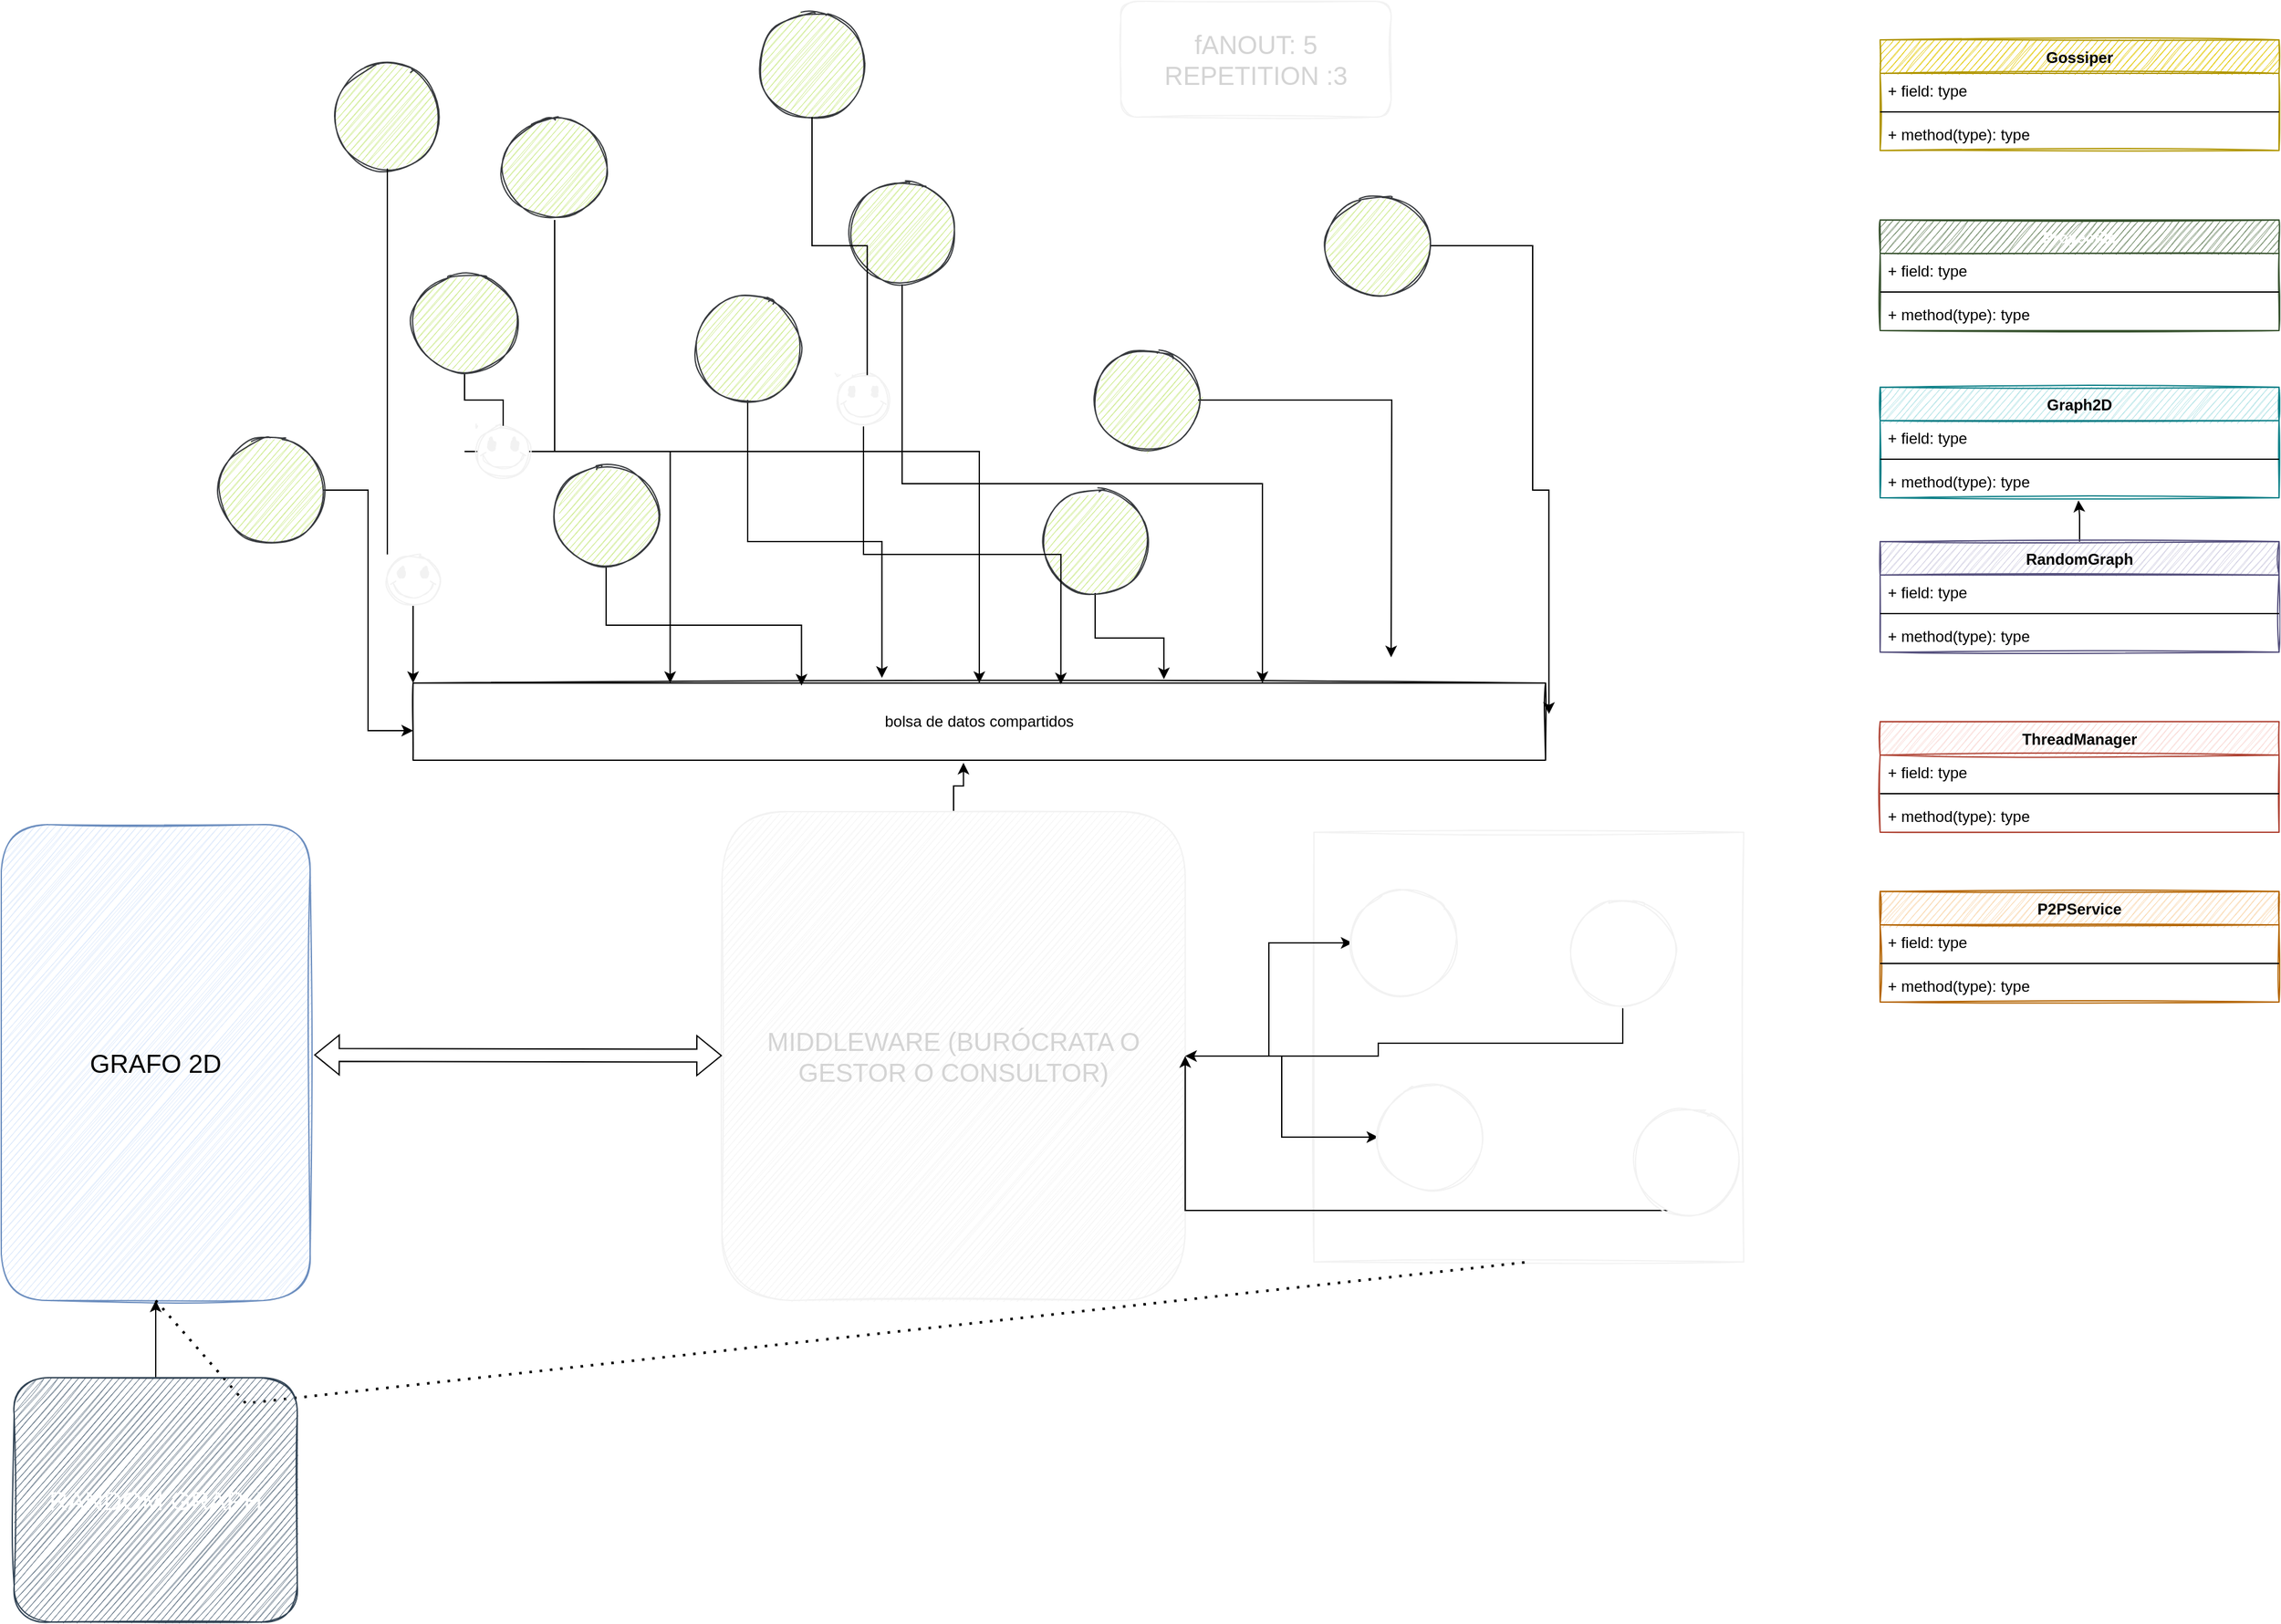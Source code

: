 <mxfile version="16.1.2" type="device"><diagram id="ff0siMUXKONDce8mTb_B" name="Page-1"><mxGraphModel dx="3437" dy="2028" grid="1" gridSize="10" guides="1" tooltips="1" connect="1" arrows="1" fold="1" page="1" pageScale="1" pageWidth="2336" pageHeight="1654" math="0" shadow="0"><root><mxCell id="0"/><mxCell id="1" parent="0"/><mxCell id="yG0vOvvVNNBdQO4ohYqq-70" value="" style="whiteSpace=wrap;html=1;aspect=fixed;sketch=1;fontSize=20;fontColor=#D4D4D4;strokeColor=#F2F2F2;gradientColor=none;" vertex="1" parent="1"><mxGeometry x="1220" y="676" width="334" height="334" as="geometry"/></mxCell><mxCell id="yG0vOvvVNNBdQO4ohYqq-1" value="Graph2D" style="swimlane;fontStyle=1;align=center;verticalAlign=top;childLayout=stackLayout;horizontal=1;startSize=26;horizontalStack=0;resizeParent=1;resizeParentMax=0;resizeLast=0;collapsible=1;marginBottom=0;fillColor=#b0e3e6;strokeColor=#0e8088;gradientColor=none;swimlaneFillColor=none;sketch=1;" vertex="1" parent="1"><mxGeometry x="1660" y="330" width="310" height="86" as="geometry"/></mxCell><mxCell id="yG0vOvvVNNBdQO4ohYqq-2" value="+ field: type" style="text;strokeColor=none;fillColor=none;align=left;verticalAlign=top;spacingLeft=4;spacingRight=4;overflow=hidden;rotatable=0;points=[[0,0.5],[1,0.5]];portConstraint=eastwest;" vertex="1" parent="yG0vOvvVNNBdQO4ohYqq-1"><mxGeometry y="26" width="310" height="26" as="geometry"/></mxCell><mxCell id="yG0vOvvVNNBdQO4ohYqq-3" value="" style="line;strokeWidth=1;fillColor=none;align=left;verticalAlign=middle;spacingTop=-1;spacingLeft=3;spacingRight=3;rotatable=0;labelPosition=right;points=[];portConstraint=eastwest;" vertex="1" parent="yG0vOvvVNNBdQO4ohYqq-1"><mxGeometry y="52" width="310" height="8" as="geometry"/></mxCell><mxCell id="yG0vOvvVNNBdQO4ohYqq-4" value="+ method(type): type" style="text;strokeColor=none;fillColor=none;align=left;verticalAlign=top;spacingLeft=4;spacingRight=4;overflow=hidden;rotatable=0;points=[[0,0.5],[1,0.5]];portConstraint=eastwest;" vertex="1" parent="yG0vOvvVNNBdQO4ohYqq-1"><mxGeometry y="60" width="310" height="26" as="geometry"/></mxCell><mxCell id="yG0vOvvVNNBdQO4ohYqq-71" style="edgeStyle=orthogonalEdgeStyle;rounded=0;orthogonalLoop=1;jettySize=auto;html=1;entryX=0.497;entryY=1.077;entryDx=0;entryDy=0;entryPerimeter=0;fontSize=20;fontColor=#D4D4D4;" edge="1" parent="1" source="yG0vOvvVNNBdQO4ohYqq-5" target="yG0vOvvVNNBdQO4ohYqq-4"><mxGeometry relative="1" as="geometry"><Array as="points"><mxPoint x="1815" y="430"/><mxPoint x="1814" y="430"/></Array></mxGeometry></mxCell><mxCell id="yG0vOvvVNNBdQO4ohYqq-5" value="RandomGraph" style="swimlane;fontStyle=1;align=center;verticalAlign=top;childLayout=stackLayout;horizontal=1;startSize=26;horizontalStack=0;resizeParent=1;resizeParentMax=0;resizeLast=0;collapsible=1;marginBottom=0;fillColor=#d0cee2;strokeColor=#56517e;swimlaneFillColor=none;sketch=1;" vertex="1" parent="1"><mxGeometry x="1660" y="450" width="310" height="86" as="geometry"/></mxCell><mxCell id="yG0vOvvVNNBdQO4ohYqq-6" value="+ field: type" style="text;strokeColor=none;fillColor=none;align=left;verticalAlign=top;spacingLeft=4;spacingRight=4;overflow=hidden;rotatable=0;points=[[0,0.5],[1,0.5]];portConstraint=eastwest;" vertex="1" parent="yG0vOvvVNNBdQO4ohYqq-5"><mxGeometry y="26" width="310" height="26" as="geometry"/></mxCell><mxCell id="yG0vOvvVNNBdQO4ohYqq-7" value="" style="line;strokeWidth=1;fillColor=none;align=left;verticalAlign=middle;spacingTop=-1;spacingLeft=3;spacingRight=3;rotatable=0;labelPosition=right;points=[];portConstraint=eastwest;" vertex="1" parent="yG0vOvvVNNBdQO4ohYqq-5"><mxGeometry y="52" width="310" height="8" as="geometry"/></mxCell><mxCell id="yG0vOvvVNNBdQO4ohYqq-8" value="+ method(type): type" style="text;strokeColor=none;fillColor=none;align=left;verticalAlign=top;spacingLeft=4;spacingRight=4;overflow=hidden;rotatable=0;points=[[0,0.5],[1,0.5]];portConstraint=eastwest;" vertex="1" parent="yG0vOvvVNNBdQO4ohYqq-5"><mxGeometry y="60" width="310" height="26" as="geometry"/></mxCell><mxCell id="yG0vOvvVNNBdQO4ohYqq-9" value="ThreadManager" style="swimlane;fontStyle=1;align=center;verticalAlign=top;childLayout=stackLayout;horizontal=1;startSize=26;horizontalStack=0;resizeParent=1;resizeParentMax=0;resizeLast=0;collapsible=1;marginBottom=0;fillColor=#fad9d5;strokeColor=#ae4132;swimlaneFillColor=none;sketch=1;" vertex="1" parent="1"><mxGeometry x="1660" y="590" width="310" height="86" as="geometry"/></mxCell><mxCell id="yG0vOvvVNNBdQO4ohYqq-10" value="+ field: type" style="text;strokeColor=none;fillColor=none;align=left;verticalAlign=top;spacingLeft=4;spacingRight=4;overflow=hidden;rotatable=0;points=[[0,0.5],[1,0.5]];portConstraint=eastwest;" vertex="1" parent="yG0vOvvVNNBdQO4ohYqq-9"><mxGeometry y="26" width="310" height="26" as="geometry"/></mxCell><mxCell id="yG0vOvvVNNBdQO4ohYqq-11" value="" style="line;strokeWidth=1;fillColor=none;align=left;verticalAlign=middle;spacingTop=-1;spacingLeft=3;spacingRight=3;rotatable=0;labelPosition=right;points=[];portConstraint=eastwest;" vertex="1" parent="yG0vOvvVNNBdQO4ohYqq-9"><mxGeometry y="52" width="310" height="8" as="geometry"/></mxCell><mxCell id="yG0vOvvVNNBdQO4ohYqq-12" value="+ method(type): type" style="text;strokeColor=none;fillColor=none;align=left;verticalAlign=top;spacingLeft=4;spacingRight=4;overflow=hidden;rotatable=0;points=[[0,0.5],[1,0.5]];portConstraint=eastwest;" vertex="1" parent="yG0vOvvVNNBdQO4ohYqq-9"><mxGeometry y="60" width="310" height="26" as="geometry"/></mxCell><mxCell id="yG0vOvvVNNBdQO4ohYqq-13" value="P2PService" style="swimlane;fontStyle=1;align=center;verticalAlign=top;childLayout=stackLayout;horizontal=1;startSize=26;horizontalStack=0;resizeParent=1;resizeParentMax=0;resizeLast=0;collapsible=1;marginBottom=0;fillColor=#fad7ac;strokeColor=#b46504;swimlaneFillColor=none;sketch=1;" vertex="1" parent="1"><mxGeometry x="1660" y="722" width="310" height="86" as="geometry"/></mxCell><mxCell id="yG0vOvvVNNBdQO4ohYqq-14" value="+ field: type" style="text;strokeColor=none;fillColor=none;align=left;verticalAlign=top;spacingLeft=4;spacingRight=4;overflow=hidden;rotatable=0;points=[[0,0.5],[1,0.5]];portConstraint=eastwest;" vertex="1" parent="yG0vOvvVNNBdQO4ohYqq-13"><mxGeometry y="26" width="310" height="26" as="geometry"/></mxCell><mxCell id="yG0vOvvVNNBdQO4ohYqq-15" value="" style="line;strokeWidth=1;fillColor=none;align=left;verticalAlign=middle;spacingTop=-1;spacingLeft=3;spacingRight=3;rotatable=0;labelPosition=right;points=[];portConstraint=eastwest;" vertex="1" parent="yG0vOvvVNNBdQO4ohYqq-13"><mxGeometry y="52" width="310" height="8" as="geometry"/></mxCell><mxCell id="yG0vOvvVNNBdQO4ohYqq-16" value="+ method(type): type" style="text;strokeColor=none;fillColor=none;align=left;verticalAlign=top;spacingLeft=4;spacingRight=4;overflow=hidden;rotatable=0;points=[[0,0.5],[1,0.5]];portConstraint=eastwest;" vertex="1" parent="yG0vOvvVNNBdQO4ohYqq-13"><mxGeometry y="60" width="310" height="26" as="geometry"/></mxCell><mxCell id="yG0vOvvVNNBdQO4ohYqq-17" value="Gossiper" style="swimlane;fontStyle=1;align=center;verticalAlign=top;childLayout=stackLayout;horizontal=1;startSize=26;horizontalStack=0;resizeParent=1;resizeParentMax=0;resizeLast=0;collapsible=1;marginBottom=0;fillColor=#e3c800;strokeColor=#B09500;swimlaneFillColor=none;sketch=1;fontColor=#000000;" vertex="1" parent="1"><mxGeometry x="1660" y="60" width="310" height="86" as="geometry"/></mxCell><mxCell id="yG0vOvvVNNBdQO4ohYqq-18" value="+ field: type" style="text;strokeColor=none;fillColor=none;align=left;verticalAlign=top;spacingLeft=4;spacingRight=4;overflow=hidden;rotatable=0;points=[[0,0.5],[1,0.5]];portConstraint=eastwest;" vertex="1" parent="yG0vOvvVNNBdQO4ohYqq-17"><mxGeometry y="26" width="310" height="26" as="geometry"/></mxCell><mxCell id="yG0vOvvVNNBdQO4ohYqq-19" value="" style="line;strokeWidth=1;fillColor=none;align=left;verticalAlign=middle;spacingTop=-1;spacingLeft=3;spacingRight=3;rotatable=0;labelPosition=right;points=[];portConstraint=eastwest;" vertex="1" parent="yG0vOvvVNNBdQO4ohYqq-17"><mxGeometry y="52" width="310" height="8" as="geometry"/></mxCell><mxCell id="yG0vOvvVNNBdQO4ohYqq-20" value="+ method(type): type" style="text;strokeColor=none;fillColor=none;align=left;verticalAlign=top;spacingLeft=4;spacingRight=4;overflow=hidden;rotatable=0;points=[[0,0.5],[1,0.5]];portConstraint=eastwest;" vertex="1" parent="yG0vOvvVNNBdQO4ohYqq-17"><mxGeometry y="60" width="310" height="26" as="geometry"/></mxCell><mxCell id="yG0vOvvVNNBdQO4ohYqq-21" value="Proyectile" style="swimlane;fontStyle=1;align=center;verticalAlign=top;childLayout=stackLayout;horizontal=1;startSize=26;horizontalStack=0;resizeParent=1;resizeParentMax=0;resizeLast=0;collapsible=1;marginBottom=0;fillColor=#6d8764;strokeColor=#3A5431;swimlaneFillColor=none;sketch=1;fontColor=#ffffff;" vertex="1" parent="1"><mxGeometry x="1660" y="200" width="310" height="86" as="geometry"/></mxCell><mxCell id="yG0vOvvVNNBdQO4ohYqq-22" value="+ field: type" style="text;strokeColor=none;fillColor=none;align=left;verticalAlign=top;spacingLeft=4;spacingRight=4;overflow=hidden;rotatable=0;points=[[0,0.5],[1,0.5]];portConstraint=eastwest;" vertex="1" parent="yG0vOvvVNNBdQO4ohYqq-21"><mxGeometry y="26" width="310" height="26" as="geometry"/></mxCell><mxCell id="yG0vOvvVNNBdQO4ohYqq-23" value="" style="line;strokeWidth=1;fillColor=none;align=left;verticalAlign=middle;spacingTop=-1;spacingLeft=3;spacingRight=3;rotatable=0;labelPosition=right;points=[];portConstraint=eastwest;" vertex="1" parent="yG0vOvvVNNBdQO4ohYqq-21"><mxGeometry y="52" width="310" height="8" as="geometry"/></mxCell><mxCell id="yG0vOvvVNNBdQO4ohYqq-24" value="+ method(type): type" style="text;strokeColor=none;fillColor=none;align=left;verticalAlign=top;spacingLeft=4;spacingRight=4;overflow=hidden;rotatable=0;points=[[0,0.5],[1,0.5]];portConstraint=eastwest;" vertex="1" parent="yG0vOvvVNNBdQO4ohYqq-21"><mxGeometry y="60" width="310" height="26" as="geometry"/></mxCell><mxCell id="yG0vOvvVNNBdQO4ohYqq-25" value="bolsa de datos compartidos" style="rounded=0;whiteSpace=wrap;html=1;sketch=1;gradientColor=none;" vertex="1" parent="1"><mxGeometry x="520" y="560" width="880" height="60" as="geometry"/></mxCell><mxCell id="yG0vOvvVNNBdQO4ohYqq-43" style="edgeStyle=orthogonalEdgeStyle;rounded=0;orthogonalLoop=1;jettySize=auto;html=1;entryX=0.663;entryY=-0.05;entryDx=0;entryDy=0;entryPerimeter=0;" edge="1" parent="1" source="yG0vOvvVNNBdQO4ohYqq-26" target="yG0vOvvVNNBdQO4ohYqq-25"><mxGeometry relative="1" as="geometry"/></mxCell><mxCell id="yG0vOvvVNNBdQO4ohYqq-26" value="" style="ellipse;whiteSpace=wrap;html=1;aspect=fixed;sketch=1;fillColor=#cdeb8b;strokeColor=#36393d;" vertex="1" parent="1"><mxGeometry x="1010" y="410" width="80" height="80" as="geometry"/></mxCell><mxCell id="yG0vOvvVNNBdQO4ohYqq-46" style="edgeStyle=orthogonalEdgeStyle;rounded=0;orthogonalLoop=1;jettySize=auto;html=1;entryX=0.572;entryY=0.017;entryDx=0;entryDy=0;entryPerimeter=0;startArrow=none;" edge="1" parent="1" source="yG0vOvvVNNBdQO4ohYqq-55" target="yG0vOvvVNNBdQO4ohYqq-25"><mxGeometry relative="1" as="geometry"/></mxCell><mxCell id="yG0vOvvVNNBdQO4ohYqq-27" value="" style="ellipse;whiteSpace=wrap;html=1;aspect=fixed;sketch=1;fillColor=#cdeb8b;strokeColor=#36393d;" vertex="1" parent="1"><mxGeometry x="790" y="40" width="80" height="80" as="geometry"/></mxCell><mxCell id="yG0vOvvVNNBdQO4ohYqq-48" style="edgeStyle=orthogonalEdgeStyle;rounded=0;orthogonalLoop=1;jettySize=auto;html=1;entryX=0;entryY=0;entryDx=0;entryDy=0;startArrow=none;" edge="1" parent="1" source="yG0vOvvVNNBdQO4ohYqq-51" target="yG0vOvvVNNBdQO4ohYqq-25"><mxGeometry relative="1" as="geometry"/></mxCell><mxCell id="yG0vOvvVNNBdQO4ohYqq-28" value="" style="ellipse;whiteSpace=wrap;html=1;aspect=fixed;sketch=1;fillColor=#cdeb8b;strokeColor=#36393d;" vertex="1" parent="1"><mxGeometry x="460" y="80" width="80" height="80" as="geometry"/></mxCell><mxCell id="yG0vOvvVNNBdQO4ohYqq-40" style="edgeStyle=orthogonalEdgeStyle;rounded=0;orthogonalLoop=1;jettySize=auto;html=1;startArrow=none;" edge="1" parent="1" source="yG0vOvvVNNBdQO4ohYqq-53" target="yG0vOvvVNNBdQO4ohYqq-25"><mxGeometry relative="1" as="geometry"><Array as="points"><mxPoint x="560" y="380"/><mxPoint x="960" y="380"/></Array></mxGeometry></mxCell><mxCell id="yG0vOvvVNNBdQO4ohYqq-29" value="" style="ellipse;whiteSpace=wrap;html=1;aspect=fixed;sketch=1;fillColor=#cdeb8b;strokeColor=#36393d;" vertex="1" parent="1"><mxGeometry x="520" y="240" width="80" height="80" as="geometry"/></mxCell><mxCell id="yG0vOvvVNNBdQO4ohYqq-38" style="edgeStyle=orthogonalEdgeStyle;rounded=0;orthogonalLoop=1;jettySize=auto;html=1;entryX=0;entryY=0.617;entryDx=0;entryDy=0;entryPerimeter=0;" edge="1" parent="1" source="yG0vOvvVNNBdQO4ohYqq-30" target="yG0vOvvVNNBdQO4ohYqq-25"><mxGeometry relative="1" as="geometry"/></mxCell><mxCell id="yG0vOvvVNNBdQO4ohYqq-30" value="" style="ellipse;whiteSpace=wrap;html=1;aspect=fixed;sketch=1;fillColor=#cdeb8b;strokeColor=#36393d;" vertex="1" parent="1"><mxGeometry x="370" y="370" width="80" height="80" as="geometry"/></mxCell><mxCell id="yG0vOvvVNNBdQO4ohYqq-41" style="edgeStyle=orthogonalEdgeStyle;rounded=0;orthogonalLoop=1;jettySize=auto;html=1;entryX=0.414;entryY=-0.067;entryDx=0;entryDy=0;entryPerimeter=0;" edge="1" parent="1" source="yG0vOvvVNNBdQO4ohYqq-31" target="yG0vOvvVNNBdQO4ohYqq-25"><mxGeometry relative="1" as="geometry"/></mxCell><mxCell id="yG0vOvvVNNBdQO4ohYqq-31" value="" style="ellipse;whiteSpace=wrap;html=1;aspect=fixed;sketch=1;fillColor=#cdeb8b;strokeColor=#36393d;" vertex="1" parent="1"><mxGeometry x="740" y="260" width="80" height="80" as="geometry"/></mxCell><mxCell id="yG0vOvvVNNBdQO4ohYqq-45" style="edgeStyle=orthogonalEdgeStyle;rounded=0;orthogonalLoop=1;jettySize=auto;html=1;entryX=1.003;entryY=0.4;entryDx=0;entryDy=0;entryPerimeter=0;" edge="1" parent="1" source="yG0vOvvVNNBdQO4ohYqq-32" target="yG0vOvvVNNBdQO4ohYqq-25"><mxGeometry relative="1" as="geometry"><Array as="points"><mxPoint x="1390" y="220"/><mxPoint x="1390" y="410"/><mxPoint x="1403" y="410"/></Array></mxGeometry></mxCell><mxCell id="yG0vOvvVNNBdQO4ohYqq-32" value="" style="ellipse;whiteSpace=wrap;html=1;aspect=fixed;sketch=1;fillColor=#cdeb8b;strokeColor=#36393d;" vertex="1" parent="1"><mxGeometry x="1230" y="180" width="80" height="80" as="geometry"/></mxCell><mxCell id="yG0vOvvVNNBdQO4ohYqq-39" style="edgeStyle=orthogonalEdgeStyle;rounded=0;orthogonalLoop=1;jettySize=auto;html=1;entryX=0.343;entryY=0.033;entryDx=0;entryDy=0;entryPerimeter=0;" edge="1" parent="1" source="yG0vOvvVNNBdQO4ohYqq-33" target="yG0vOvvVNNBdQO4ohYqq-25"><mxGeometry relative="1" as="geometry"/></mxCell><mxCell id="yG0vOvvVNNBdQO4ohYqq-33" value="" style="ellipse;whiteSpace=wrap;html=1;aspect=fixed;sketch=1;fillColor=#cdeb8b;strokeColor=#36393d;" vertex="1" parent="1"><mxGeometry x="630" y="390" width="80" height="80" as="geometry"/></mxCell><mxCell id="yG0vOvvVNNBdQO4ohYqq-47" style="edgeStyle=orthogonalEdgeStyle;rounded=0;orthogonalLoop=1;jettySize=auto;html=1;entryX=0.227;entryY=0;entryDx=0;entryDy=0;entryPerimeter=0;" edge="1" parent="1" source="yG0vOvvVNNBdQO4ohYqq-34" target="yG0vOvvVNNBdQO4ohYqq-25"><mxGeometry relative="1" as="geometry"/></mxCell><mxCell id="yG0vOvvVNNBdQO4ohYqq-34" value="" style="ellipse;whiteSpace=wrap;html=1;aspect=fixed;sketch=1;fillColor=#cdeb8b;strokeColor=#36393d;" vertex="1" parent="1"><mxGeometry x="590" y="120" width="80" height="80" as="geometry"/></mxCell><mxCell id="yG0vOvvVNNBdQO4ohYqq-44" style="edgeStyle=orthogonalEdgeStyle;rounded=0;orthogonalLoop=1;jettySize=auto;html=1;" edge="1" parent="1" source="yG0vOvvVNNBdQO4ohYqq-35"><mxGeometry relative="1" as="geometry"><mxPoint x="1280" y="540" as="targetPoint"/></mxGeometry></mxCell><mxCell id="yG0vOvvVNNBdQO4ohYqq-35" value="" style="ellipse;whiteSpace=wrap;html=1;aspect=fixed;sketch=1;fillColor=#cdeb8b;strokeColor=#36393d;" vertex="1" parent="1"><mxGeometry x="1050" y="300" width="80" height="80" as="geometry"/></mxCell><mxCell id="yG0vOvvVNNBdQO4ohYqq-42" style="edgeStyle=orthogonalEdgeStyle;rounded=0;orthogonalLoop=1;jettySize=auto;html=1;entryX=0.75;entryY=0;entryDx=0;entryDy=0;" edge="1" parent="1" source="yG0vOvvVNNBdQO4ohYqq-36" target="yG0vOvvVNNBdQO4ohYqq-25"><mxGeometry relative="1" as="geometry"/></mxCell><mxCell id="yG0vOvvVNNBdQO4ohYqq-36" value="" style="ellipse;whiteSpace=wrap;html=1;aspect=fixed;sketch=1;fillColor=#cdeb8b;strokeColor=#36393d;" vertex="1" parent="1"><mxGeometry x="860" y="170" width="80" height="80" as="geometry"/></mxCell><mxCell id="yG0vOvvVNNBdQO4ohYqq-50" style="edgeStyle=orthogonalEdgeStyle;rounded=0;orthogonalLoop=1;jettySize=auto;html=1;entryX=0.486;entryY=1.033;entryDx=0;entryDy=0;entryPerimeter=0;fontSize=20;fontColor=#D4D4D4;" edge="1" parent="1" source="yG0vOvvVNNBdQO4ohYqq-49" target="yG0vOvvVNNBdQO4ohYqq-25"><mxGeometry relative="1" as="geometry"/></mxCell><mxCell id="yG0vOvvVNNBdQO4ohYqq-62" style="edgeStyle=orthogonalEdgeStyle;rounded=0;orthogonalLoop=1;jettySize=auto;html=1;fontSize=20;fontColor=#D4D4D4;" edge="1" parent="1" source="yG0vOvvVNNBdQO4ohYqq-49" target="yG0vOvvVNNBdQO4ohYqq-58"><mxGeometry relative="1" as="geometry"/></mxCell><mxCell id="yG0vOvvVNNBdQO4ohYqq-63" style="edgeStyle=orthogonalEdgeStyle;rounded=0;orthogonalLoop=1;jettySize=auto;html=1;fontSize=20;fontColor=#D4D4D4;" edge="1" parent="1" source="yG0vOvvVNNBdQO4ohYqq-49" target="yG0vOvvVNNBdQO4ohYqq-60"><mxGeometry relative="1" as="geometry"/></mxCell><mxCell id="yG0vOvvVNNBdQO4ohYqq-49" value="&lt;font style=&quot;font-size: 20px&quot;&gt;MIDDLEWARE (BURÓCRATA O GESTOR O CONSULTOR)&lt;/font&gt;" style="rounded=1;whiteSpace=wrap;html=1;sketch=1;fillColor=#f5f5f5;fontColor=#D4D4D4;strokeColor=#F2F2F2;" vertex="1" parent="1"><mxGeometry x="760" y="660" width="360" height="380" as="geometry"/></mxCell><mxCell id="yG0vOvvVNNBdQO4ohYqq-51" value="" style="verticalLabelPosition=bottom;verticalAlign=top;html=1;shape=mxgraph.basic.smiley;sketch=1;fontSize=20;fontColor=#D4D4D4;strokeColor=#F2F2F2;gradientColor=none;" vertex="1" parent="1"><mxGeometry x="500" y="460" width="40" height="40" as="geometry"/></mxCell><mxCell id="yG0vOvvVNNBdQO4ohYqq-52" value="" style="edgeStyle=orthogonalEdgeStyle;rounded=0;orthogonalLoop=1;jettySize=auto;html=1;entryX=0;entryY=0;entryDx=0;entryDy=0;endArrow=none;" edge="1" parent="1" source="yG0vOvvVNNBdQO4ohYqq-28" target="yG0vOvvVNNBdQO4ohYqq-51"><mxGeometry relative="1" as="geometry"><mxPoint x="500" y="160" as="sourcePoint"/><mxPoint x="520" y="560" as="targetPoint"/></mxGeometry></mxCell><mxCell id="yG0vOvvVNNBdQO4ohYqq-53" value="" style="verticalLabelPosition=bottom;verticalAlign=top;html=1;shape=mxgraph.basic.smiley;sketch=1;fontSize=20;fontColor=#D4D4D4;strokeColor=#F2F2F2;gradientColor=none;" vertex="1" parent="1"><mxGeometry x="570" y="360" width="40" height="40" as="geometry"/></mxCell><mxCell id="yG0vOvvVNNBdQO4ohYqq-54" value="" style="edgeStyle=orthogonalEdgeStyle;rounded=0;orthogonalLoop=1;jettySize=auto;html=1;endArrow=none;" edge="1" parent="1" source="yG0vOvvVNNBdQO4ohYqq-29" target="yG0vOvvVNNBdQO4ohYqq-53"><mxGeometry relative="1" as="geometry"><mxPoint x="560" y="320" as="sourcePoint"/><mxPoint x="960" y="560" as="targetPoint"/><Array as="points"/></mxGeometry></mxCell><mxCell id="yG0vOvvVNNBdQO4ohYqq-55" value="" style="verticalLabelPosition=bottom;verticalAlign=top;html=1;shape=mxgraph.basic.smiley;sketch=1;fontSize=20;fontColor=#D4D4D4;strokeColor=#F2F2F2;gradientColor=none;" vertex="1" parent="1"><mxGeometry x="850" y="320" width="40" height="40" as="geometry"/></mxCell><mxCell id="yG0vOvvVNNBdQO4ohYqq-56" value="" style="edgeStyle=orthogonalEdgeStyle;rounded=0;orthogonalLoop=1;jettySize=auto;html=1;entryX=0.572;entryY=0.017;entryDx=0;entryDy=0;entryPerimeter=0;endArrow=none;" edge="1" parent="1" source="yG0vOvvVNNBdQO4ohYqq-27" target="yG0vOvvVNNBdQO4ohYqq-55"><mxGeometry relative="1" as="geometry"><mxPoint x="830" y="120" as="sourcePoint"/><mxPoint x="1023.36" y="561.02" as="targetPoint"/></mxGeometry></mxCell><mxCell id="yG0vOvvVNNBdQO4ohYqq-57" value="fANOUT: 5&lt;br&gt;REPETITION :3" style="rounded=1;whiteSpace=wrap;html=1;sketch=1;fontSize=20;fontColor=#D4D4D4;strokeColor=#F2F2F2;gradientColor=none;" vertex="1" parent="1"><mxGeometry x="1070" y="30" width="210" height="90" as="geometry"/></mxCell><mxCell id="yG0vOvvVNNBdQO4ohYqq-58" value="" style="ellipse;whiteSpace=wrap;html=1;aspect=fixed;sketch=1;fontSize=20;fontColor=#D4D4D4;strokeColor=#F2F2F2;gradientColor=none;" vertex="1" parent="1"><mxGeometry x="1250" y="722" width="80" height="80" as="geometry"/></mxCell><mxCell id="yG0vOvvVNNBdQO4ohYqq-64" style="edgeStyle=orthogonalEdgeStyle;rounded=0;orthogonalLoop=1;jettySize=auto;html=1;fontSize=20;fontColor=#D4D4D4;" edge="1" parent="1" source="yG0vOvvVNNBdQO4ohYqq-59" target="yG0vOvvVNNBdQO4ohYqq-49"><mxGeometry relative="1" as="geometry"><Array as="points"><mxPoint x="1460" y="840"/><mxPoint x="1270" y="840"/><mxPoint x="1270" y="850"/></Array></mxGeometry></mxCell><mxCell id="yG0vOvvVNNBdQO4ohYqq-59" value="" style="ellipse;whiteSpace=wrap;html=1;aspect=fixed;sketch=1;fontSize=20;fontColor=#D4D4D4;strokeColor=#F2F2F2;gradientColor=none;" vertex="1" parent="1"><mxGeometry x="1420" y="730" width="80" height="80" as="geometry"/></mxCell><mxCell id="yG0vOvvVNNBdQO4ohYqq-60" value="" style="ellipse;whiteSpace=wrap;html=1;aspect=fixed;sketch=1;fontSize=20;fontColor=#D4D4D4;strokeColor=#F2F2F2;gradientColor=none;" vertex="1" parent="1"><mxGeometry x="1270" y="873" width="80" height="80" as="geometry"/></mxCell><mxCell id="yG0vOvvVNNBdQO4ohYqq-65" style="edgeStyle=orthogonalEdgeStyle;rounded=0;orthogonalLoop=1;jettySize=auto;html=1;fontSize=20;fontColor=#D4D4D4;" edge="1" parent="1" source="yG0vOvvVNNBdQO4ohYqq-61"><mxGeometry relative="1" as="geometry"><mxPoint x="1120" y="850" as="targetPoint"/><Array as="points"><mxPoint x="1120" y="970"/></Array></mxGeometry></mxCell><mxCell id="yG0vOvvVNNBdQO4ohYqq-61" value="" style="ellipse;whiteSpace=wrap;html=1;aspect=fixed;sketch=1;fontSize=20;fontColor=#D4D4D4;strokeColor=#F2F2F2;gradientColor=none;" vertex="1" parent="1"><mxGeometry x="1470" y="892" width="80" height="80" as="geometry"/></mxCell><mxCell id="yG0vOvvVNNBdQO4ohYqq-67" value="" style="shape=flexArrow;endArrow=classic;startArrow=classic;html=1;rounded=0;fontSize=20;fontColor=#D4D4D4;exitX=1.013;exitY=0.484;exitDx=0;exitDy=0;exitPerimeter=0;" edge="1" parent="1" source="yG0vOvvVNNBdQO4ohYqq-68" target="yG0vOvvVNNBdQO4ohYqq-49"><mxGeometry width="100" height="100" relative="1" as="geometry"><mxPoint x="560" y="850" as="sourcePoint"/><mxPoint x="660" y="750" as="targetPoint"/></mxGeometry></mxCell><mxCell id="yG0vOvvVNNBdQO4ohYqq-68" value="&lt;span style=&quot;font-size: 20px&quot;&gt;GRAFO 2D&lt;/span&gt;" style="rounded=1;whiteSpace=wrap;html=1;sketch=1;fillColor=#dae8fc;strokeColor=#6c8ebf;" vertex="1" parent="1"><mxGeometry x="200" y="670" width="240" height="370" as="geometry"/></mxCell><mxCell id="yG0vOvvVNNBdQO4ohYqq-69" value="" style="endArrow=none;dashed=1;html=1;dashPattern=1 3;strokeWidth=2;rounded=0;fontSize=20;fontColor=#D4D4D4;entryX=0.5;entryY=1;entryDx=0;entryDy=0;exitX=0.5;exitY=1;exitDx=0;exitDy=0;" edge="1" parent="1" source="yG0vOvvVNNBdQO4ohYqq-68" target="yG0vOvvVNNBdQO4ohYqq-70"><mxGeometry width="50" height="50" relative="1" as="geometry"><mxPoint x="1285" y="1120" as="sourcePoint"/><mxPoint x="1335" y="1070" as="targetPoint"/><Array as="points"><mxPoint x="390" y="1120"/></Array></mxGeometry></mxCell><mxCell id="yG0vOvvVNNBdQO4ohYqq-73" style="edgeStyle=orthogonalEdgeStyle;rounded=0;orthogonalLoop=1;jettySize=auto;html=1;fontSize=20;fontColor=#D4D4D4;" edge="1" parent="1" source="yG0vOvvVNNBdQO4ohYqq-72"><mxGeometry relative="1" as="geometry"><mxPoint x="320" y="1040" as="targetPoint"/></mxGeometry></mxCell><mxCell id="yG0vOvvVNNBdQO4ohYqq-72" value="&lt;span style=&quot;font-size: 20px&quot;&gt;RANDOM GRAPH&lt;/span&gt;" style="rounded=1;whiteSpace=wrap;html=1;sketch=1;fillColor=#647687;strokeColor=#314354;fontColor=#ffffff;" vertex="1" parent="1"><mxGeometry x="210" y="1100" width="220" height="190" as="geometry"/></mxCell></root></mxGraphModel></diagram></mxfile>